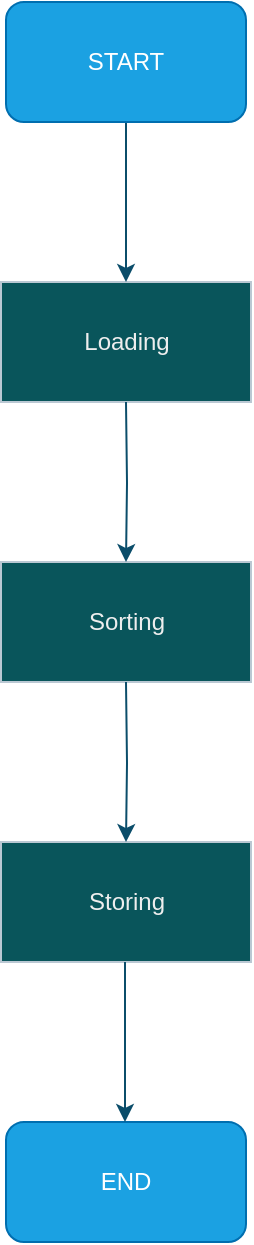 <mxfile version="24.7.17">
  <diagram name="Page-1" id="SMzT8aU0rKMR-F5Ezr_2">
    <mxGraphModel dx="1261" dy="634" grid="1" gridSize="10" guides="1" tooltips="1" connect="1" arrows="1" fold="1" page="1" pageScale="1" pageWidth="850" pageHeight="1100" math="0" shadow="0">
      <root>
        <mxCell id="0" />
        <mxCell id="1" parent="0" />
        <mxCell id="r40yJFsu5M7bjOMTCgPo-2" value="Loading" style="rounded=0;whiteSpace=wrap;html=1;fillColor=#09555B;strokeColor=#BAC8D3;labelBackgroundColor=none;fontColor=#EEEEEE;" vertex="1" parent="1">
          <mxGeometry x="157.5" y="240" width="125" height="60" as="geometry" />
        </mxCell>
        <mxCell id="r40yJFsu5M7bjOMTCgPo-4" style="edgeStyle=orthogonalEdgeStyle;rounded=0;orthogonalLoop=1;jettySize=auto;html=1;strokeColor=#0B4D6A;labelBackgroundColor=none;fontColor=default;" edge="1" parent="1" source="r40yJFsu5M7bjOMTCgPo-3" target="r40yJFsu5M7bjOMTCgPo-2">
          <mxGeometry relative="1" as="geometry" />
        </mxCell>
        <mxCell id="r40yJFsu5M7bjOMTCgPo-3" value="START" style="rounded=1;whiteSpace=wrap;html=1;fillColor=#1ba1e2;strokeColor=#006EAF;labelBackgroundColor=none;fontColor=#ffffff;" vertex="1" parent="1">
          <mxGeometry x="160" y="100" width="120" height="60" as="geometry" />
        </mxCell>
        <mxCell id="r40yJFsu5M7bjOMTCgPo-11" value="Sorting" style="rounded=0;whiteSpace=wrap;html=1;fillColor=#09555B;strokeColor=#BAC8D3;labelBackgroundColor=none;fontColor=#EEEEEE;" vertex="1" parent="1">
          <mxGeometry x="157.5" y="380" width="125" height="60" as="geometry" />
        </mxCell>
        <mxCell id="r40yJFsu5M7bjOMTCgPo-12" style="edgeStyle=orthogonalEdgeStyle;rounded=0;orthogonalLoop=1;jettySize=auto;html=1;strokeColor=#0B4D6A;labelBackgroundColor=none;fontColor=default;" edge="1" parent="1" target="r40yJFsu5M7bjOMTCgPo-11">
          <mxGeometry relative="1" as="geometry">
            <mxPoint x="220" y="300" as="sourcePoint" />
          </mxGeometry>
        </mxCell>
        <mxCell id="r40yJFsu5M7bjOMTCgPo-13" value="Storing" style="rounded=0;whiteSpace=wrap;html=1;fillColor=#09555B;strokeColor=#BAC8D3;labelBackgroundColor=none;fontColor=#EEEEEE;" vertex="1" parent="1">
          <mxGeometry x="157.5" y="520" width="125" height="60" as="geometry" />
        </mxCell>
        <mxCell id="r40yJFsu5M7bjOMTCgPo-14" style="edgeStyle=orthogonalEdgeStyle;rounded=0;orthogonalLoop=1;jettySize=auto;html=1;strokeColor=#0B4D6A;labelBackgroundColor=none;fontColor=default;" edge="1" parent="1" target="r40yJFsu5M7bjOMTCgPo-13">
          <mxGeometry relative="1" as="geometry">
            <mxPoint x="220" y="440" as="sourcePoint" />
          </mxGeometry>
        </mxCell>
        <mxCell id="r40yJFsu5M7bjOMTCgPo-15" value="END" style="rounded=1;whiteSpace=wrap;html=1;fillColor=#1ba1e2;strokeColor=#006EAF;labelBackgroundColor=none;fontColor=#ffffff;" vertex="1" parent="1">
          <mxGeometry x="160" y="660" width="120" height="60" as="geometry" />
        </mxCell>
        <mxCell id="r40yJFsu5M7bjOMTCgPo-16" style="edgeStyle=orthogonalEdgeStyle;rounded=0;orthogonalLoop=1;jettySize=auto;html=1;strokeColor=#0B4D6A;labelBackgroundColor=none;fontColor=default;" edge="1" parent="1">
          <mxGeometry relative="1" as="geometry">
            <mxPoint x="219.5" y="580" as="sourcePoint" />
            <mxPoint x="219.5" y="660" as="targetPoint" />
          </mxGeometry>
        </mxCell>
      </root>
    </mxGraphModel>
  </diagram>
</mxfile>
